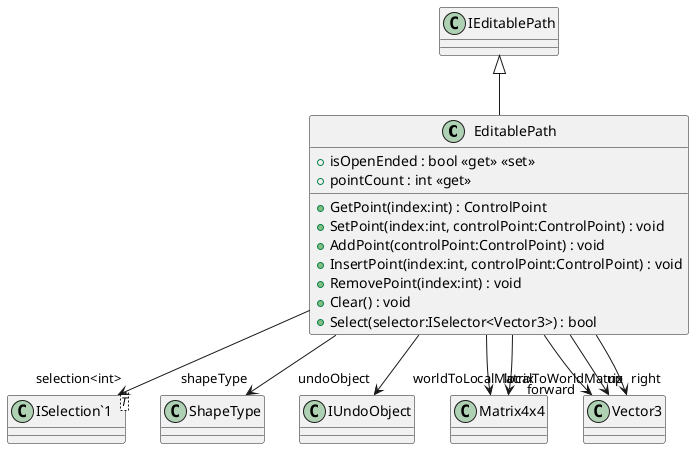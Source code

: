 @startuml
class EditablePath {
    + isOpenEnded : bool <<get>> <<set>>
    + pointCount : int <<get>>
    + GetPoint(index:int) : ControlPoint
    + SetPoint(index:int, controlPoint:ControlPoint) : void
    + AddPoint(controlPoint:ControlPoint) : void
    + InsertPoint(index:int, controlPoint:ControlPoint) : void
    + RemovePoint(index:int) : void
    + Clear() : void
    + Select(selector:ISelector<Vector3>) : bool
}
class "ISelection`1"<T> {
}
IEditablePath <|-- EditablePath
EditablePath --> "shapeType" ShapeType
EditablePath --> "undoObject" IUndoObject
EditablePath --> "localToWorldMatrix" Matrix4x4
EditablePath --> "forward" Vector3
EditablePath --> "up" Vector3
EditablePath --> "right" Vector3
EditablePath --> "worldToLocalMatrix" Matrix4x4
EditablePath --> "selection<int>" "ISelection`1"
@enduml
